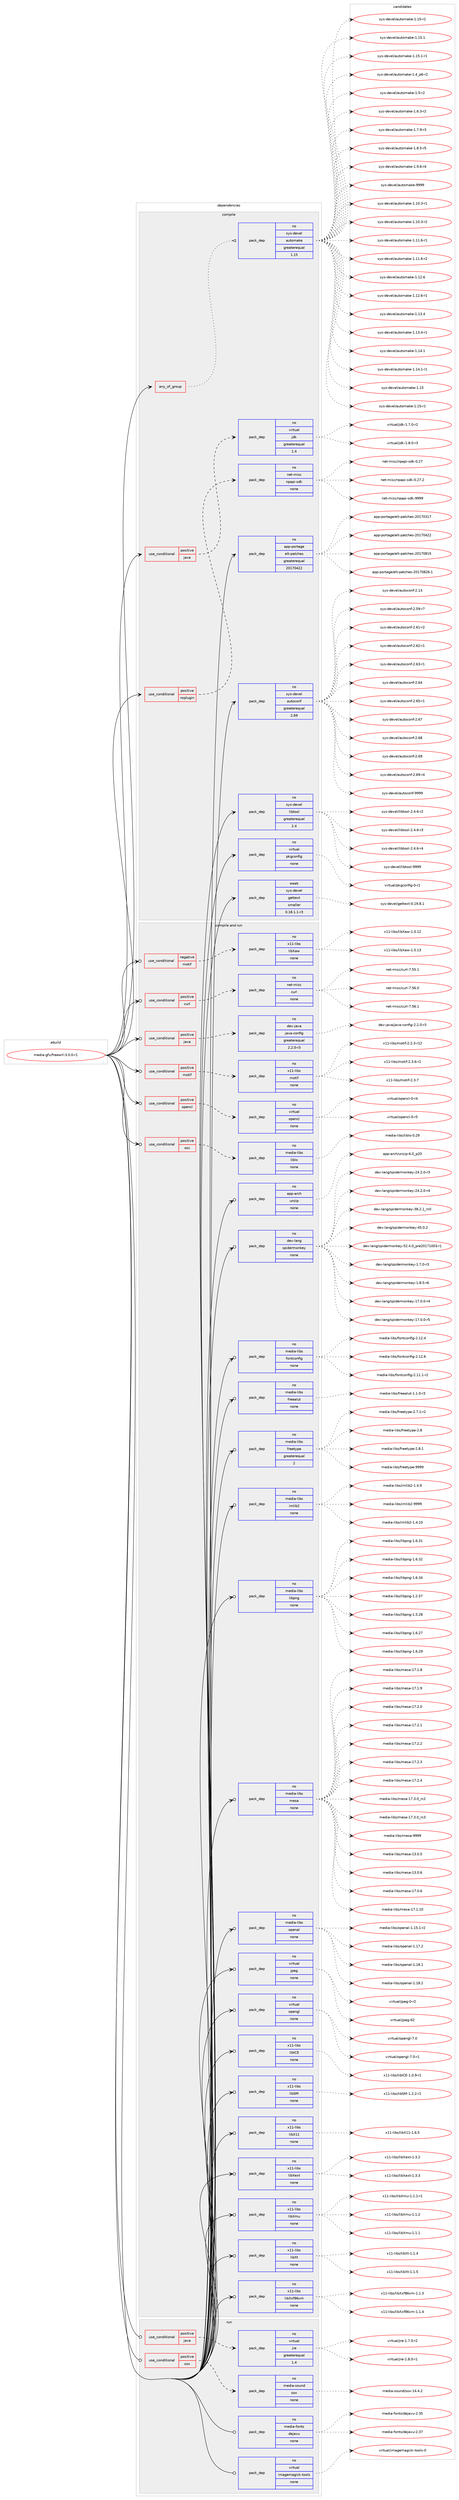 digraph prolog {

# *************
# Graph options
# *************

newrank=true;
concentrate=true;
compound=true;
graph [rankdir=LR,fontname=Helvetica,fontsize=10,ranksep=1.5];#, ranksep=2.5, nodesep=0.2];
edge  [arrowhead=vee];
node  [fontname=Helvetica,fontsize=10];

# **********
# The ebuild
# **********

subgraph cluster_leftcol {
color=gray;
rank=same;
label=<<i>ebuild</i>>;
id [label="media-gfx/freewrl-3.0.0-r1", color=red, width=4, href="../media-gfx/freewrl-3.0.0-r1.svg"];
}

# ****************
# The dependencies
# ****************

subgraph cluster_midcol {
color=gray;
label=<<i>dependencies</i>>;
subgraph cluster_compile {
fillcolor="#eeeeee";
style=filled;
label=<<i>compile</i>>;
subgraph any5254 {
dependency352980 [label=<<TABLE BORDER="0" CELLBORDER="1" CELLSPACING="0" CELLPADDING="4"><TR><TD CELLPADDING="10">any_of_group</TD></TR></TABLE>>, shape=none, color=red];subgraph pack260290 {
dependency352981 [label=<<TABLE BORDER="0" CELLBORDER="1" CELLSPACING="0" CELLPADDING="4" WIDTH="220"><TR><TD ROWSPAN="6" CELLPADDING="30">pack_dep</TD></TR><TR><TD WIDTH="110">no</TD></TR><TR><TD>sys-devel</TD></TR><TR><TD>automake</TD></TR><TR><TD>greaterequal</TD></TR><TR><TD>1.15</TD></TR></TABLE>>, shape=none, color=blue];
}
dependency352980:e -> dependency352981:w [weight=20,style="dotted",arrowhead="oinv"];
}
id:e -> dependency352980:w [weight=20,style="solid",arrowhead="vee"];
subgraph cond87331 {
dependency352982 [label=<<TABLE BORDER="0" CELLBORDER="1" CELLSPACING="0" CELLPADDING="4"><TR><TD ROWSPAN="3" CELLPADDING="10">use_conditional</TD></TR><TR><TD>positive</TD></TR><TR><TD>java</TD></TR></TABLE>>, shape=none, color=red];
subgraph pack260291 {
dependency352983 [label=<<TABLE BORDER="0" CELLBORDER="1" CELLSPACING="0" CELLPADDING="4" WIDTH="220"><TR><TD ROWSPAN="6" CELLPADDING="30">pack_dep</TD></TR><TR><TD WIDTH="110">no</TD></TR><TR><TD>virtual</TD></TR><TR><TD>jdk</TD></TR><TR><TD>greaterequal</TD></TR><TR><TD>1.4</TD></TR></TABLE>>, shape=none, color=blue];
}
dependency352982:e -> dependency352983:w [weight=20,style="dashed",arrowhead="vee"];
}
id:e -> dependency352982:w [weight=20,style="solid",arrowhead="vee"];
subgraph cond87332 {
dependency352984 [label=<<TABLE BORDER="0" CELLBORDER="1" CELLSPACING="0" CELLPADDING="4"><TR><TD ROWSPAN="3" CELLPADDING="10">use_conditional</TD></TR><TR><TD>positive</TD></TR><TR><TD>nsplugin</TD></TR></TABLE>>, shape=none, color=red];
subgraph pack260292 {
dependency352985 [label=<<TABLE BORDER="0" CELLBORDER="1" CELLSPACING="0" CELLPADDING="4" WIDTH="220"><TR><TD ROWSPAN="6" CELLPADDING="30">pack_dep</TD></TR><TR><TD WIDTH="110">no</TD></TR><TR><TD>net-misc</TD></TR><TR><TD>npapi-sdk</TD></TR><TR><TD>none</TD></TR><TR><TD></TD></TR></TABLE>>, shape=none, color=blue];
}
dependency352984:e -> dependency352985:w [weight=20,style="dashed",arrowhead="vee"];
}
id:e -> dependency352984:w [weight=20,style="solid",arrowhead="vee"];
subgraph pack260293 {
dependency352986 [label=<<TABLE BORDER="0" CELLBORDER="1" CELLSPACING="0" CELLPADDING="4" WIDTH="220"><TR><TD ROWSPAN="6" CELLPADDING="30">pack_dep</TD></TR><TR><TD WIDTH="110">no</TD></TR><TR><TD>app-portage</TD></TR><TR><TD>elt-patches</TD></TR><TR><TD>greaterequal</TD></TR><TR><TD>20170422</TD></TR></TABLE>>, shape=none, color=blue];
}
id:e -> dependency352986:w [weight=20,style="solid",arrowhead="vee"];
subgraph pack260294 {
dependency352987 [label=<<TABLE BORDER="0" CELLBORDER="1" CELLSPACING="0" CELLPADDING="4" WIDTH="220"><TR><TD ROWSPAN="6" CELLPADDING="30">pack_dep</TD></TR><TR><TD WIDTH="110">no</TD></TR><TR><TD>sys-devel</TD></TR><TR><TD>autoconf</TD></TR><TR><TD>greaterequal</TD></TR><TR><TD>2.69</TD></TR></TABLE>>, shape=none, color=blue];
}
id:e -> dependency352987:w [weight=20,style="solid",arrowhead="vee"];
subgraph pack260295 {
dependency352988 [label=<<TABLE BORDER="0" CELLBORDER="1" CELLSPACING="0" CELLPADDING="4" WIDTH="220"><TR><TD ROWSPAN="6" CELLPADDING="30">pack_dep</TD></TR><TR><TD WIDTH="110">no</TD></TR><TR><TD>sys-devel</TD></TR><TR><TD>libtool</TD></TR><TR><TD>greaterequal</TD></TR><TR><TD>2.4</TD></TR></TABLE>>, shape=none, color=blue];
}
id:e -> dependency352988:w [weight=20,style="solid",arrowhead="vee"];
subgraph pack260296 {
dependency352989 [label=<<TABLE BORDER="0" CELLBORDER="1" CELLSPACING="0" CELLPADDING="4" WIDTH="220"><TR><TD ROWSPAN="6" CELLPADDING="30">pack_dep</TD></TR><TR><TD WIDTH="110">no</TD></TR><TR><TD>virtual</TD></TR><TR><TD>pkgconfig</TD></TR><TR><TD>none</TD></TR><TR><TD></TD></TR></TABLE>>, shape=none, color=blue];
}
id:e -> dependency352989:w [weight=20,style="solid",arrowhead="vee"];
subgraph pack260297 {
dependency352990 [label=<<TABLE BORDER="0" CELLBORDER="1" CELLSPACING="0" CELLPADDING="4" WIDTH="220"><TR><TD ROWSPAN="6" CELLPADDING="30">pack_dep</TD></TR><TR><TD WIDTH="110">weak</TD></TR><TR><TD>sys-devel</TD></TR><TR><TD>gettext</TD></TR><TR><TD>smaller</TD></TR><TR><TD>0.18.1.1-r3</TD></TR></TABLE>>, shape=none, color=blue];
}
id:e -> dependency352990:w [weight=20,style="solid",arrowhead="vee"];
}
subgraph cluster_compileandrun {
fillcolor="#eeeeee";
style=filled;
label=<<i>compile and run</i>>;
subgraph cond87333 {
dependency352991 [label=<<TABLE BORDER="0" CELLBORDER="1" CELLSPACING="0" CELLPADDING="4"><TR><TD ROWSPAN="3" CELLPADDING="10">use_conditional</TD></TR><TR><TD>negative</TD></TR><TR><TD>motif</TD></TR></TABLE>>, shape=none, color=red];
subgraph pack260298 {
dependency352992 [label=<<TABLE BORDER="0" CELLBORDER="1" CELLSPACING="0" CELLPADDING="4" WIDTH="220"><TR><TD ROWSPAN="6" CELLPADDING="30">pack_dep</TD></TR><TR><TD WIDTH="110">no</TD></TR><TR><TD>x11-libs</TD></TR><TR><TD>libXaw</TD></TR><TR><TD>none</TD></TR><TR><TD></TD></TR></TABLE>>, shape=none, color=blue];
}
dependency352991:e -> dependency352992:w [weight=20,style="dashed",arrowhead="vee"];
}
id:e -> dependency352991:w [weight=20,style="solid",arrowhead="odotvee"];
subgraph cond87334 {
dependency352993 [label=<<TABLE BORDER="0" CELLBORDER="1" CELLSPACING="0" CELLPADDING="4"><TR><TD ROWSPAN="3" CELLPADDING="10">use_conditional</TD></TR><TR><TD>positive</TD></TR><TR><TD>curl</TD></TR></TABLE>>, shape=none, color=red];
subgraph pack260299 {
dependency352994 [label=<<TABLE BORDER="0" CELLBORDER="1" CELLSPACING="0" CELLPADDING="4" WIDTH="220"><TR><TD ROWSPAN="6" CELLPADDING="30">pack_dep</TD></TR><TR><TD WIDTH="110">no</TD></TR><TR><TD>net-misc</TD></TR><TR><TD>curl</TD></TR><TR><TD>none</TD></TR><TR><TD></TD></TR></TABLE>>, shape=none, color=blue];
}
dependency352993:e -> dependency352994:w [weight=20,style="dashed",arrowhead="vee"];
}
id:e -> dependency352993:w [weight=20,style="solid",arrowhead="odotvee"];
subgraph cond87335 {
dependency352995 [label=<<TABLE BORDER="0" CELLBORDER="1" CELLSPACING="0" CELLPADDING="4"><TR><TD ROWSPAN="3" CELLPADDING="10">use_conditional</TD></TR><TR><TD>positive</TD></TR><TR><TD>java</TD></TR></TABLE>>, shape=none, color=red];
subgraph pack260300 {
dependency352996 [label=<<TABLE BORDER="0" CELLBORDER="1" CELLSPACING="0" CELLPADDING="4" WIDTH="220"><TR><TD ROWSPAN="6" CELLPADDING="30">pack_dep</TD></TR><TR><TD WIDTH="110">no</TD></TR><TR><TD>dev-java</TD></TR><TR><TD>java-config</TD></TR><TR><TD>greaterequal</TD></TR><TR><TD>2.2.0-r3</TD></TR></TABLE>>, shape=none, color=blue];
}
dependency352995:e -> dependency352996:w [weight=20,style="dashed",arrowhead="vee"];
}
id:e -> dependency352995:w [weight=20,style="solid",arrowhead="odotvee"];
subgraph cond87336 {
dependency352997 [label=<<TABLE BORDER="0" CELLBORDER="1" CELLSPACING="0" CELLPADDING="4"><TR><TD ROWSPAN="3" CELLPADDING="10">use_conditional</TD></TR><TR><TD>positive</TD></TR><TR><TD>motif</TD></TR></TABLE>>, shape=none, color=red];
subgraph pack260301 {
dependency352998 [label=<<TABLE BORDER="0" CELLBORDER="1" CELLSPACING="0" CELLPADDING="4" WIDTH="220"><TR><TD ROWSPAN="6" CELLPADDING="30">pack_dep</TD></TR><TR><TD WIDTH="110">no</TD></TR><TR><TD>x11-libs</TD></TR><TR><TD>motif</TD></TR><TR><TD>none</TD></TR><TR><TD></TD></TR></TABLE>>, shape=none, color=blue];
}
dependency352997:e -> dependency352998:w [weight=20,style="dashed",arrowhead="vee"];
}
id:e -> dependency352997:w [weight=20,style="solid",arrowhead="odotvee"];
subgraph cond87337 {
dependency352999 [label=<<TABLE BORDER="0" CELLBORDER="1" CELLSPACING="0" CELLPADDING="4"><TR><TD ROWSPAN="3" CELLPADDING="10">use_conditional</TD></TR><TR><TD>positive</TD></TR><TR><TD>opencl</TD></TR></TABLE>>, shape=none, color=red];
subgraph pack260302 {
dependency353000 [label=<<TABLE BORDER="0" CELLBORDER="1" CELLSPACING="0" CELLPADDING="4" WIDTH="220"><TR><TD ROWSPAN="6" CELLPADDING="30">pack_dep</TD></TR><TR><TD WIDTH="110">no</TD></TR><TR><TD>virtual</TD></TR><TR><TD>opencl</TD></TR><TR><TD>none</TD></TR><TR><TD></TD></TR></TABLE>>, shape=none, color=blue];
}
dependency352999:e -> dependency353000:w [weight=20,style="dashed",arrowhead="vee"];
}
id:e -> dependency352999:w [weight=20,style="solid",arrowhead="odotvee"];
subgraph cond87338 {
dependency353001 [label=<<TABLE BORDER="0" CELLBORDER="1" CELLSPACING="0" CELLPADDING="4"><TR><TD ROWSPAN="3" CELLPADDING="10">use_conditional</TD></TR><TR><TD>positive</TD></TR><TR><TD>osc</TD></TR></TABLE>>, shape=none, color=red];
subgraph pack260303 {
dependency353002 [label=<<TABLE BORDER="0" CELLBORDER="1" CELLSPACING="0" CELLPADDING="4" WIDTH="220"><TR><TD ROWSPAN="6" CELLPADDING="30">pack_dep</TD></TR><TR><TD WIDTH="110">no</TD></TR><TR><TD>media-libs</TD></TR><TR><TD>liblo</TD></TR><TR><TD>none</TD></TR><TR><TD></TD></TR></TABLE>>, shape=none, color=blue];
}
dependency353001:e -> dependency353002:w [weight=20,style="dashed",arrowhead="vee"];
}
id:e -> dependency353001:w [weight=20,style="solid",arrowhead="odotvee"];
subgraph pack260304 {
dependency353003 [label=<<TABLE BORDER="0" CELLBORDER="1" CELLSPACING="0" CELLPADDING="4" WIDTH="220"><TR><TD ROWSPAN="6" CELLPADDING="30">pack_dep</TD></TR><TR><TD WIDTH="110">no</TD></TR><TR><TD>app-arch</TD></TR><TR><TD>unzip</TD></TR><TR><TD>none</TD></TR><TR><TD></TD></TR></TABLE>>, shape=none, color=blue];
}
id:e -> dependency353003:w [weight=20,style="solid",arrowhead="odotvee"];
subgraph pack260305 {
dependency353004 [label=<<TABLE BORDER="0" CELLBORDER="1" CELLSPACING="0" CELLPADDING="4" WIDTH="220"><TR><TD ROWSPAN="6" CELLPADDING="30">pack_dep</TD></TR><TR><TD WIDTH="110">no</TD></TR><TR><TD>dev-lang</TD></TR><TR><TD>spidermonkey</TD></TR><TR><TD>none</TD></TR><TR><TD></TD></TR></TABLE>>, shape=none, color=blue];
}
id:e -> dependency353004:w [weight=20,style="solid",arrowhead="odotvee"];
subgraph pack260306 {
dependency353005 [label=<<TABLE BORDER="0" CELLBORDER="1" CELLSPACING="0" CELLPADDING="4" WIDTH="220"><TR><TD ROWSPAN="6" CELLPADDING="30">pack_dep</TD></TR><TR><TD WIDTH="110">no</TD></TR><TR><TD>media-libs</TD></TR><TR><TD>fontconfig</TD></TR><TR><TD>none</TD></TR><TR><TD></TD></TR></TABLE>>, shape=none, color=blue];
}
id:e -> dependency353005:w [weight=20,style="solid",arrowhead="odotvee"];
subgraph pack260307 {
dependency353006 [label=<<TABLE BORDER="0" CELLBORDER="1" CELLSPACING="0" CELLPADDING="4" WIDTH="220"><TR><TD ROWSPAN="6" CELLPADDING="30">pack_dep</TD></TR><TR><TD WIDTH="110">no</TD></TR><TR><TD>media-libs</TD></TR><TR><TD>freealut</TD></TR><TR><TD>none</TD></TR><TR><TD></TD></TR></TABLE>>, shape=none, color=blue];
}
id:e -> dependency353006:w [weight=20,style="solid",arrowhead="odotvee"];
subgraph pack260308 {
dependency353007 [label=<<TABLE BORDER="0" CELLBORDER="1" CELLSPACING="0" CELLPADDING="4" WIDTH="220"><TR><TD ROWSPAN="6" CELLPADDING="30">pack_dep</TD></TR><TR><TD WIDTH="110">no</TD></TR><TR><TD>media-libs</TD></TR><TR><TD>freetype</TD></TR><TR><TD>greaterequal</TD></TR><TR><TD>2</TD></TR></TABLE>>, shape=none, color=blue];
}
id:e -> dependency353007:w [weight=20,style="solid",arrowhead="odotvee"];
subgraph pack260309 {
dependency353008 [label=<<TABLE BORDER="0" CELLBORDER="1" CELLSPACING="0" CELLPADDING="4" WIDTH="220"><TR><TD ROWSPAN="6" CELLPADDING="30">pack_dep</TD></TR><TR><TD WIDTH="110">no</TD></TR><TR><TD>media-libs</TD></TR><TR><TD>imlib2</TD></TR><TR><TD>none</TD></TR><TR><TD></TD></TR></TABLE>>, shape=none, color=blue];
}
id:e -> dependency353008:w [weight=20,style="solid",arrowhead="odotvee"];
subgraph pack260310 {
dependency353009 [label=<<TABLE BORDER="0" CELLBORDER="1" CELLSPACING="0" CELLPADDING="4" WIDTH="220"><TR><TD ROWSPAN="6" CELLPADDING="30">pack_dep</TD></TR><TR><TD WIDTH="110">no</TD></TR><TR><TD>media-libs</TD></TR><TR><TD>libpng</TD></TR><TR><TD>none</TD></TR><TR><TD></TD></TR></TABLE>>, shape=none, color=blue];
}
id:e -> dependency353009:w [weight=20,style="solid",arrowhead="odotvee"];
subgraph pack260311 {
dependency353010 [label=<<TABLE BORDER="0" CELLBORDER="1" CELLSPACING="0" CELLPADDING="4" WIDTH="220"><TR><TD ROWSPAN="6" CELLPADDING="30">pack_dep</TD></TR><TR><TD WIDTH="110">no</TD></TR><TR><TD>media-libs</TD></TR><TR><TD>mesa</TD></TR><TR><TD>none</TD></TR><TR><TD></TD></TR></TABLE>>, shape=none, color=blue];
}
id:e -> dependency353010:w [weight=20,style="solid",arrowhead="odotvee"];
subgraph pack260312 {
dependency353011 [label=<<TABLE BORDER="0" CELLBORDER="1" CELLSPACING="0" CELLPADDING="4" WIDTH="220"><TR><TD ROWSPAN="6" CELLPADDING="30">pack_dep</TD></TR><TR><TD WIDTH="110">no</TD></TR><TR><TD>media-libs</TD></TR><TR><TD>openal</TD></TR><TR><TD>none</TD></TR><TR><TD></TD></TR></TABLE>>, shape=none, color=blue];
}
id:e -> dependency353011:w [weight=20,style="solid",arrowhead="odotvee"];
subgraph pack260313 {
dependency353012 [label=<<TABLE BORDER="0" CELLBORDER="1" CELLSPACING="0" CELLPADDING="4" WIDTH="220"><TR><TD ROWSPAN="6" CELLPADDING="30">pack_dep</TD></TR><TR><TD WIDTH="110">no</TD></TR><TR><TD>virtual</TD></TR><TR><TD>jpeg</TD></TR><TR><TD>none</TD></TR><TR><TD></TD></TR></TABLE>>, shape=none, color=blue];
}
id:e -> dependency353012:w [weight=20,style="solid",arrowhead="odotvee"];
subgraph pack260314 {
dependency353013 [label=<<TABLE BORDER="0" CELLBORDER="1" CELLSPACING="0" CELLPADDING="4" WIDTH="220"><TR><TD ROWSPAN="6" CELLPADDING="30">pack_dep</TD></TR><TR><TD WIDTH="110">no</TD></TR><TR><TD>virtual</TD></TR><TR><TD>opengl</TD></TR><TR><TD>none</TD></TR><TR><TD></TD></TR></TABLE>>, shape=none, color=blue];
}
id:e -> dependency353013:w [weight=20,style="solid",arrowhead="odotvee"];
subgraph pack260315 {
dependency353014 [label=<<TABLE BORDER="0" CELLBORDER="1" CELLSPACING="0" CELLPADDING="4" WIDTH="220"><TR><TD ROWSPAN="6" CELLPADDING="30">pack_dep</TD></TR><TR><TD WIDTH="110">no</TD></TR><TR><TD>x11-libs</TD></TR><TR><TD>libICE</TD></TR><TR><TD>none</TD></TR><TR><TD></TD></TR></TABLE>>, shape=none, color=blue];
}
id:e -> dependency353014:w [weight=20,style="solid",arrowhead="odotvee"];
subgraph pack260316 {
dependency353015 [label=<<TABLE BORDER="0" CELLBORDER="1" CELLSPACING="0" CELLPADDING="4" WIDTH="220"><TR><TD ROWSPAN="6" CELLPADDING="30">pack_dep</TD></TR><TR><TD WIDTH="110">no</TD></TR><TR><TD>x11-libs</TD></TR><TR><TD>libSM</TD></TR><TR><TD>none</TD></TR><TR><TD></TD></TR></TABLE>>, shape=none, color=blue];
}
id:e -> dependency353015:w [weight=20,style="solid",arrowhead="odotvee"];
subgraph pack260317 {
dependency353016 [label=<<TABLE BORDER="0" CELLBORDER="1" CELLSPACING="0" CELLPADDING="4" WIDTH="220"><TR><TD ROWSPAN="6" CELLPADDING="30">pack_dep</TD></TR><TR><TD WIDTH="110">no</TD></TR><TR><TD>x11-libs</TD></TR><TR><TD>libX11</TD></TR><TR><TD>none</TD></TR><TR><TD></TD></TR></TABLE>>, shape=none, color=blue];
}
id:e -> dependency353016:w [weight=20,style="solid",arrowhead="odotvee"];
subgraph pack260318 {
dependency353017 [label=<<TABLE BORDER="0" CELLBORDER="1" CELLSPACING="0" CELLPADDING="4" WIDTH="220"><TR><TD ROWSPAN="6" CELLPADDING="30">pack_dep</TD></TR><TR><TD WIDTH="110">no</TD></TR><TR><TD>x11-libs</TD></TR><TR><TD>libXext</TD></TR><TR><TD>none</TD></TR><TR><TD></TD></TR></TABLE>>, shape=none, color=blue];
}
id:e -> dependency353017:w [weight=20,style="solid",arrowhead="odotvee"];
subgraph pack260319 {
dependency353018 [label=<<TABLE BORDER="0" CELLBORDER="1" CELLSPACING="0" CELLPADDING="4" WIDTH="220"><TR><TD ROWSPAN="6" CELLPADDING="30">pack_dep</TD></TR><TR><TD WIDTH="110">no</TD></TR><TR><TD>x11-libs</TD></TR><TR><TD>libXmu</TD></TR><TR><TD>none</TD></TR><TR><TD></TD></TR></TABLE>>, shape=none, color=blue];
}
id:e -> dependency353018:w [weight=20,style="solid",arrowhead="odotvee"];
subgraph pack260320 {
dependency353019 [label=<<TABLE BORDER="0" CELLBORDER="1" CELLSPACING="0" CELLPADDING="4" WIDTH="220"><TR><TD ROWSPAN="6" CELLPADDING="30">pack_dep</TD></TR><TR><TD WIDTH="110">no</TD></TR><TR><TD>x11-libs</TD></TR><TR><TD>libXt</TD></TR><TR><TD>none</TD></TR><TR><TD></TD></TR></TABLE>>, shape=none, color=blue];
}
id:e -> dependency353019:w [weight=20,style="solid",arrowhead="odotvee"];
subgraph pack260321 {
dependency353020 [label=<<TABLE BORDER="0" CELLBORDER="1" CELLSPACING="0" CELLPADDING="4" WIDTH="220"><TR><TD ROWSPAN="6" CELLPADDING="30">pack_dep</TD></TR><TR><TD WIDTH="110">no</TD></TR><TR><TD>x11-libs</TD></TR><TR><TD>libXxf86vm</TD></TR><TR><TD>none</TD></TR><TR><TD></TD></TR></TABLE>>, shape=none, color=blue];
}
id:e -> dependency353020:w [weight=20,style="solid",arrowhead="odotvee"];
}
subgraph cluster_run {
fillcolor="#eeeeee";
style=filled;
label=<<i>run</i>>;
subgraph cond87339 {
dependency353021 [label=<<TABLE BORDER="0" CELLBORDER="1" CELLSPACING="0" CELLPADDING="4"><TR><TD ROWSPAN="3" CELLPADDING="10">use_conditional</TD></TR><TR><TD>positive</TD></TR><TR><TD>java</TD></TR></TABLE>>, shape=none, color=red];
subgraph pack260322 {
dependency353022 [label=<<TABLE BORDER="0" CELLBORDER="1" CELLSPACING="0" CELLPADDING="4" WIDTH="220"><TR><TD ROWSPAN="6" CELLPADDING="30">pack_dep</TD></TR><TR><TD WIDTH="110">no</TD></TR><TR><TD>virtual</TD></TR><TR><TD>jre</TD></TR><TR><TD>greaterequal</TD></TR><TR><TD>1.4</TD></TR></TABLE>>, shape=none, color=blue];
}
dependency353021:e -> dependency353022:w [weight=20,style="dashed",arrowhead="vee"];
}
id:e -> dependency353021:w [weight=20,style="solid",arrowhead="odot"];
subgraph cond87340 {
dependency353023 [label=<<TABLE BORDER="0" CELLBORDER="1" CELLSPACING="0" CELLPADDING="4"><TR><TD ROWSPAN="3" CELLPADDING="10">use_conditional</TD></TR><TR><TD>positive</TD></TR><TR><TD>sox</TD></TR></TABLE>>, shape=none, color=red];
subgraph pack260323 {
dependency353024 [label=<<TABLE BORDER="0" CELLBORDER="1" CELLSPACING="0" CELLPADDING="4" WIDTH="220"><TR><TD ROWSPAN="6" CELLPADDING="30">pack_dep</TD></TR><TR><TD WIDTH="110">no</TD></TR><TR><TD>media-sound</TD></TR><TR><TD>sox</TD></TR><TR><TD>none</TD></TR><TR><TD></TD></TR></TABLE>>, shape=none, color=blue];
}
dependency353023:e -> dependency353024:w [weight=20,style="dashed",arrowhead="vee"];
}
id:e -> dependency353023:w [weight=20,style="solid",arrowhead="odot"];
subgraph pack260324 {
dependency353025 [label=<<TABLE BORDER="0" CELLBORDER="1" CELLSPACING="0" CELLPADDING="4" WIDTH="220"><TR><TD ROWSPAN="6" CELLPADDING="30">pack_dep</TD></TR><TR><TD WIDTH="110">no</TD></TR><TR><TD>media-fonts</TD></TR><TR><TD>dejavu</TD></TR><TR><TD>none</TD></TR><TR><TD></TD></TR></TABLE>>, shape=none, color=blue];
}
id:e -> dependency353025:w [weight=20,style="solid",arrowhead="odot"];
subgraph pack260325 {
dependency353026 [label=<<TABLE BORDER="0" CELLBORDER="1" CELLSPACING="0" CELLPADDING="4" WIDTH="220"><TR><TD ROWSPAN="6" CELLPADDING="30">pack_dep</TD></TR><TR><TD WIDTH="110">no</TD></TR><TR><TD>virtual</TD></TR><TR><TD>imagemagick-tools</TD></TR><TR><TD>none</TD></TR><TR><TD></TD></TR></TABLE>>, shape=none, color=blue];
}
id:e -> dependency353026:w [weight=20,style="solid",arrowhead="odot"];
}
}

# **************
# The candidates
# **************

subgraph cluster_choices {
rank=same;
color=gray;
label=<<i>candidates</i>>;

subgraph choice260290 {
color=black;
nodesep=1;
choice11512111545100101118101108479711711611110997107101454946494846514511449 [label="sys-devel/automake-1.10.3-r1", color=red, width=4,href="../sys-devel/automake-1.10.3-r1.svg"];
choice11512111545100101118101108479711711611110997107101454946494846514511450 [label="sys-devel/automake-1.10.3-r2", color=red, width=4,href="../sys-devel/automake-1.10.3-r2.svg"];
choice11512111545100101118101108479711711611110997107101454946494946544511449 [label="sys-devel/automake-1.11.6-r1", color=red, width=4,href="../sys-devel/automake-1.11.6-r1.svg"];
choice11512111545100101118101108479711711611110997107101454946494946544511450 [label="sys-devel/automake-1.11.6-r2", color=red, width=4,href="../sys-devel/automake-1.11.6-r2.svg"];
choice1151211154510010111810110847971171161111099710710145494649504654 [label="sys-devel/automake-1.12.6", color=red, width=4,href="../sys-devel/automake-1.12.6.svg"];
choice11512111545100101118101108479711711611110997107101454946495046544511449 [label="sys-devel/automake-1.12.6-r1", color=red, width=4,href="../sys-devel/automake-1.12.6-r1.svg"];
choice1151211154510010111810110847971171161111099710710145494649514652 [label="sys-devel/automake-1.13.4", color=red, width=4,href="../sys-devel/automake-1.13.4.svg"];
choice11512111545100101118101108479711711611110997107101454946495146524511449 [label="sys-devel/automake-1.13.4-r1", color=red, width=4,href="../sys-devel/automake-1.13.4-r1.svg"];
choice1151211154510010111810110847971171161111099710710145494649524649 [label="sys-devel/automake-1.14.1", color=red, width=4,href="../sys-devel/automake-1.14.1.svg"];
choice11512111545100101118101108479711711611110997107101454946495246494511449 [label="sys-devel/automake-1.14.1-r1", color=red, width=4,href="../sys-devel/automake-1.14.1-r1.svg"];
choice115121115451001011181011084797117116111109971071014549464953 [label="sys-devel/automake-1.15", color=red, width=4,href="../sys-devel/automake-1.15.svg"];
choice1151211154510010111810110847971171161111099710710145494649534511449 [label="sys-devel/automake-1.15-r1", color=red, width=4,href="../sys-devel/automake-1.15-r1.svg"];
choice1151211154510010111810110847971171161111099710710145494649534511450 [label="sys-devel/automake-1.15-r2", color=red, width=4,href="../sys-devel/automake-1.15-r2.svg"];
choice1151211154510010111810110847971171161111099710710145494649534649 [label="sys-devel/automake-1.15.1", color=red, width=4,href="../sys-devel/automake-1.15.1.svg"];
choice11512111545100101118101108479711711611110997107101454946495346494511449 [label="sys-devel/automake-1.15.1-r1", color=red, width=4,href="../sys-devel/automake-1.15.1-r1.svg"];
choice115121115451001011181011084797117116111109971071014549465295112544511450 [label="sys-devel/automake-1.4_p6-r2", color=red, width=4,href="../sys-devel/automake-1.4_p6-r2.svg"];
choice11512111545100101118101108479711711611110997107101454946534511450 [label="sys-devel/automake-1.5-r2", color=red, width=4,href="../sys-devel/automake-1.5-r2.svg"];
choice115121115451001011181011084797117116111109971071014549465446514511450 [label="sys-devel/automake-1.6.3-r2", color=red, width=4,href="../sys-devel/automake-1.6.3-r2.svg"];
choice115121115451001011181011084797117116111109971071014549465546574511451 [label="sys-devel/automake-1.7.9-r3", color=red, width=4,href="../sys-devel/automake-1.7.9-r3.svg"];
choice115121115451001011181011084797117116111109971071014549465646534511453 [label="sys-devel/automake-1.8.5-r5", color=red, width=4,href="../sys-devel/automake-1.8.5-r5.svg"];
choice115121115451001011181011084797117116111109971071014549465746544511452 [label="sys-devel/automake-1.9.6-r4", color=red, width=4,href="../sys-devel/automake-1.9.6-r4.svg"];
choice115121115451001011181011084797117116111109971071014557575757 [label="sys-devel/automake-9999", color=red, width=4,href="../sys-devel/automake-9999.svg"];
dependency352981:e -> choice11512111545100101118101108479711711611110997107101454946494846514511449:w [style=dotted,weight="100"];
dependency352981:e -> choice11512111545100101118101108479711711611110997107101454946494846514511450:w [style=dotted,weight="100"];
dependency352981:e -> choice11512111545100101118101108479711711611110997107101454946494946544511449:w [style=dotted,weight="100"];
dependency352981:e -> choice11512111545100101118101108479711711611110997107101454946494946544511450:w [style=dotted,weight="100"];
dependency352981:e -> choice1151211154510010111810110847971171161111099710710145494649504654:w [style=dotted,weight="100"];
dependency352981:e -> choice11512111545100101118101108479711711611110997107101454946495046544511449:w [style=dotted,weight="100"];
dependency352981:e -> choice1151211154510010111810110847971171161111099710710145494649514652:w [style=dotted,weight="100"];
dependency352981:e -> choice11512111545100101118101108479711711611110997107101454946495146524511449:w [style=dotted,weight="100"];
dependency352981:e -> choice1151211154510010111810110847971171161111099710710145494649524649:w [style=dotted,weight="100"];
dependency352981:e -> choice11512111545100101118101108479711711611110997107101454946495246494511449:w [style=dotted,weight="100"];
dependency352981:e -> choice115121115451001011181011084797117116111109971071014549464953:w [style=dotted,weight="100"];
dependency352981:e -> choice1151211154510010111810110847971171161111099710710145494649534511449:w [style=dotted,weight="100"];
dependency352981:e -> choice1151211154510010111810110847971171161111099710710145494649534511450:w [style=dotted,weight="100"];
dependency352981:e -> choice1151211154510010111810110847971171161111099710710145494649534649:w [style=dotted,weight="100"];
dependency352981:e -> choice11512111545100101118101108479711711611110997107101454946495346494511449:w [style=dotted,weight="100"];
dependency352981:e -> choice115121115451001011181011084797117116111109971071014549465295112544511450:w [style=dotted,weight="100"];
dependency352981:e -> choice11512111545100101118101108479711711611110997107101454946534511450:w [style=dotted,weight="100"];
dependency352981:e -> choice115121115451001011181011084797117116111109971071014549465446514511450:w [style=dotted,weight="100"];
dependency352981:e -> choice115121115451001011181011084797117116111109971071014549465546574511451:w [style=dotted,weight="100"];
dependency352981:e -> choice115121115451001011181011084797117116111109971071014549465646534511453:w [style=dotted,weight="100"];
dependency352981:e -> choice115121115451001011181011084797117116111109971071014549465746544511452:w [style=dotted,weight="100"];
dependency352981:e -> choice115121115451001011181011084797117116111109971071014557575757:w [style=dotted,weight="100"];
}
subgraph choice260291 {
color=black;
nodesep=1;
choice11810511411611797108471061001074549465546484511450 [label="virtual/jdk-1.7.0-r2", color=red, width=4,href="../virtual/jdk-1.7.0-r2.svg"];
choice11810511411611797108471061001074549465646484511451 [label="virtual/jdk-1.8.0-r3", color=red, width=4,href="../virtual/jdk-1.8.0-r3.svg"];
dependency352983:e -> choice11810511411611797108471061001074549465546484511450:w [style=dotted,weight="100"];
dependency352983:e -> choice11810511411611797108471061001074549465646484511451:w [style=dotted,weight="100"];
}
subgraph choice260292 {
color=black;
nodesep=1;
choice11010111645109105115994711011297112105451151001074548465055 [label="net-misc/npapi-sdk-0.27", color=red, width=4,href="../net-misc/npapi-sdk-0.27.svg"];
choice110101116451091051159947110112971121054511510010745484650554650 [label="net-misc/npapi-sdk-0.27.2", color=red, width=4,href="../net-misc/npapi-sdk-0.27.2.svg"];
choice11010111645109105115994711011297112105451151001074557575757 [label="net-misc/npapi-sdk-9999", color=red, width=4,href="../net-misc/npapi-sdk-9999.svg"];
dependency352985:e -> choice11010111645109105115994711011297112105451151001074548465055:w [style=dotted,weight="100"];
dependency352985:e -> choice110101116451091051159947110112971121054511510010745484650554650:w [style=dotted,weight="100"];
dependency352985:e -> choice11010111645109105115994711011297112105451151001074557575757:w [style=dotted,weight="100"];
}
subgraph choice260293 {
color=black;
nodesep=1;
choice97112112451121111141169710310147101108116451129711699104101115455048495548514955 [label="app-portage/elt-patches-20170317", color=red, width=4,href="../app-portage/elt-patches-20170317.svg"];
choice97112112451121111141169710310147101108116451129711699104101115455048495548525050 [label="app-portage/elt-patches-20170422", color=red, width=4,href="../app-portage/elt-patches-20170422.svg"];
choice97112112451121111141169710310147101108116451129711699104101115455048495548564953 [label="app-portage/elt-patches-20170815", color=red, width=4,href="../app-portage/elt-patches-20170815.svg"];
choice971121124511211111411697103101471011081164511297116991041011154550484955485650544649 [label="app-portage/elt-patches-20170826.1", color=red, width=4,href="../app-portage/elt-patches-20170826.1.svg"];
dependency352986:e -> choice97112112451121111141169710310147101108116451129711699104101115455048495548514955:w [style=dotted,weight="100"];
dependency352986:e -> choice97112112451121111141169710310147101108116451129711699104101115455048495548525050:w [style=dotted,weight="100"];
dependency352986:e -> choice97112112451121111141169710310147101108116451129711699104101115455048495548564953:w [style=dotted,weight="100"];
dependency352986:e -> choice971121124511211111411697103101471011081164511297116991041011154550484955485650544649:w [style=dotted,weight="100"];
}
subgraph choice260294 {
color=black;
nodesep=1;
choice115121115451001011181011084797117116111991111101024550464951 [label="sys-devel/autoconf-2.13", color=red, width=4,href="../sys-devel/autoconf-2.13.svg"];
choice1151211154510010111810110847971171161119911111010245504653574511455 [label="sys-devel/autoconf-2.59-r7", color=red, width=4,href="../sys-devel/autoconf-2.59-r7.svg"];
choice1151211154510010111810110847971171161119911111010245504654494511450 [label="sys-devel/autoconf-2.61-r2", color=red, width=4,href="../sys-devel/autoconf-2.61-r2.svg"];
choice1151211154510010111810110847971171161119911111010245504654504511449 [label="sys-devel/autoconf-2.62-r1", color=red, width=4,href="../sys-devel/autoconf-2.62-r1.svg"];
choice1151211154510010111810110847971171161119911111010245504654514511449 [label="sys-devel/autoconf-2.63-r1", color=red, width=4,href="../sys-devel/autoconf-2.63-r1.svg"];
choice115121115451001011181011084797117116111991111101024550465452 [label="sys-devel/autoconf-2.64", color=red, width=4,href="../sys-devel/autoconf-2.64.svg"];
choice1151211154510010111810110847971171161119911111010245504654534511449 [label="sys-devel/autoconf-2.65-r1", color=red, width=4,href="../sys-devel/autoconf-2.65-r1.svg"];
choice115121115451001011181011084797117116111991111101024550465455 [label="sys-devel/autoconf-2.67", color=red, width=4,href="../sys-devel/autoconf-2.67.svg"];
choice115121115451001011181011084797117116111991111101024550465456 [label="sys-devel/autoconf-2.68", color=red, width=4,href="../sys-devel/autoconf-2.68.svg"];
choice115121115451001011181011084797117116111991111101024550465457 [label="sys-devel/autoconf-2.69", color=red, width=4,href="../sys-devel/autoconf-2.69.svg"];
choice1151211154510010111810110847971171161119911111010245504654574511452 [label="sys-devel/autoconf-2.69-r4", color=red, width=4,href="../sys-devel/autoconf-2.69-r4.svg"];
choice115121115451001011181011084797117116111991111101024557575757 [label="sys-devel/autoconf-9999", color=red, width=4,href="../sys-devel/autoconf-9999.svg"];
dependency352987:e -> choice115121115451001011181011084797117116111991111101024550464951:w [style=dotted,weight="100"];
dependency352987:e -> choice1151211154510010111810110847971171161119911111010245504653574511455:w [style=dotted,weight="100"];
dependency352987:e -> choice1151211154510010111810110847971171161119911111010245504654494511450:w [style=dotted,weight="100"];
dependency352987:e -> choice1151211154510010111810110847971171161119911111010245504654504511449:w [style=dotted,weight="100"];
dependency352987:e -> choice1151211154510010111810110847971171161119911111010245504654514511449:w [style=dotted,weight="100"];
dependency352987:e -> choice115121115451001011181011084797117116111991111101024550465452:w [style=dotted,weight="100"];
dependency352987:e -> choice1151211154510010111810110847971171161119911111010245504654534511449:w [style=dotted,weight="100"];
dependency352987:e -> choice115121115451001011181011084797117116111991111101024550465455:w [style=dotted,weight="100"];
dependency352987:e -> choice115121115451001011181011084797117116111991111101024550465456:w [style=dotted,weight="100"];
dependency352987:e -> choice115121115451001011181011084797117116111991111101024550465457:w [style=dotted,weight="100"];
dependency352987:e -> choice1151211154510010111810110847971171161119911111010245504654574511452:w [style=dotted,weight="100"];
dependency352987:e -> choice115121115451001011181011084797117116111991111101024557575757:w [style=dotted,weight="100"];
}
subgraph choice260295 {
color=black;
nodesep=1;
choice1151211154510010111810110847108105981161111111084550465246544511450 [label="sys-devel/libtool-2.4.6-r2", color=red, width=4,href="../sys-devel/libtool-2.4.6-r2.svg"];
choice1151211154510010111810110847108105981161111111084550465246544511451 [label="sys-devel/libtool-2.4.6-r3", color=red, width=4,href="../sys-devel/libtool-2.4.6-r3.svg"];
choice1151211154510010111810110847108105981161111111084550465246544511452 [label="sys-devel/libtool-2.4.6-r4", color=red, width=4,href="../sys-devel/libtool-2.4.6-r4.svg"];
choice1151211154510010111810110847108105981161111111084557575757 [label="sys-devel/libtool-9999", color=red, width=4,href="../sys-devel/libtool-9999.svg"];
dependency352988:e -> choice1151211154510010111810110847108105981161111111084550465246544511450:w [style=dotted,weight="100"];
dependency352988:e -> choice1151211154510010111810110847108105981161111111084550465246544511451:w [style=dotted,weight="100"];
dependency352988:e -> choice1151211154510010111810110847108105981161111111084550465246544511452:w [style=dotted,weight="100"];
dependency352988:e -> choice1151211154510010111810110847108105981161111111084557575757:w [style=dotted,weight="100"];
}
subgraph choice260296 {
color=black;
nodesep=1;
choice11810511411611797108471121071039911111010210510345484511449 [label="virtual/pkgconfig-0-r1", color=red, width=4,href="../virtual/pkgconfig-0-r1.svg"];
dependency352989:e -> choice11810511411611797108471121071039911111010210510345484511449:w [style=dotted,weight="100"];
}
subgraph choice260297 {
color=black;
nodesep=1;
choice1151211154510010111810110847103101116116101120116454846495746564649 [label="sys-devel/gettext-0.19.8.1", color=red, width=4,href="../sys-devel/gettext-0.19.8.1.svg"];
dependency352990:e -> choice1151211154510010111810110847103101116116101120116454846495746564649:w [style=dotted,weight="100"];
}
subgraph choice260298 {
color=black;
nodesep=1;
choice120494945108105981154710810598889711945494648464950 [label="x11-libs/libXaw-1.0.12", color=red, width=4,href="../x11-libs/libXaw-1.0.12.svg"];
choice120494945108105981154710810598889711945494648464951 [label="x11-libs/libXaw-1.0.13", color=red, width=4,href="../x11-libs/libXaw-1.0.13.svg"];
dependency352992:e -> choice120494945108105981154710810598889711945494648464950:w [style=dotted,weight="100"];
dependency352992:e -> choice120494945108105981154710810598889711945494648464951:w [style=dotted,weight="100"];
}
subgraph choice260299 {
color=black;
nodesep=1;
choice1101011164510910511599479911711410845554653534649 [label="net-misc/curl-7.55.1", color=red, width=4,href="../net-misc/curl-7.55.1.svg"];
choice1101011164510910511599479911711410845554653544648 [label="net-misc/curl-7.56.0", color=red, width=4,href="../net-misc/curl-7.56.0.svg"];
choice1101011164510910511599479911711410845554653544649 [label="net-misc/curl-7.56.1", color=red, width=4,href="../net-misc/curl-7.56.1.svg"];
dependency352994:e -> choice1101011164510910511599479911711410845554653534649:w [style=dotted,weight="100"];
dependency352994:e -> choice1101011164510910511599479911711410845554653544648:w [style=dotted,weight="100"];
dependency352994:e -> choice1101011164510910511599479911711410845554653544649:w [style=dotted,weight="100"];
}
subgraph choice260300 {
color=black;
nodesep=1;
choice10010111845106971189747106971189745991111101021051034550465046484511451 [label="dev-java/java-config-2.2.0-r3", color=red, width=4,href="../dev-java/java-config-2.2.0-r3.svg"];
dependency352996:e -> choice10010111845106971189747106971189745991111101021051034550465046484511451:w [style=dotted,weight="100"];
}
subgraph choice260301 {
color=black;
nodesep=1;
choice1204949451081059811547109111116105102455046504651451144950 [label="x11-libs/motif-2.2.3-r12", color=red, width=4,href="../x11-libs/motif-2.2.3-r12.svg"];
choice12049494510810598115471091111161051024550465146544511449 [label="x11-libs/motif-2.3.6-r1", color=red, width=4,href="../x11-libs/motif-2.3.6-r1.svg"];
choice1204949451081059811547109111116105102455046514655 [label="x11-libs/motif-2.3.7", color=red, width=4,href="../x11-libs/motif-2.3.7.svg"];
dependency352998:e -> choice1204949451081059811547109111116105102455046504651451144950:w [style=dotted,weight="100"];
dependency352998:e -> choice12049494510810598115471091111161051024550465146544511449:w [style=dotted,weight="100"];
dependency352998:e -> choice1204949451081059811547109111116105102455046514655:w [style=dotted,weight="100"];
}
subgraph choice260302 {
color=black;
nodesep=1;
choice11810511411611797108471111121011109910845484511452 [label="virtual/opencl-0-r4", color=red, width=4,href="../virtual/opencl-0-r4.svg"];
choice11810511411611797108471111121011109910845484511453 [label="virtual/opencl-0-r5", color=red, width=4,href="../virtual/opencl-0-r5.svg"];
dependency353000:e -> choice11810511411611797108471111121011109910845484511452:w [style=dotted,weight="100"];
dependency353000:e -> choice11810511411611797108471111121011109910845484511453:w [style=dotted,weight="100"];
}
subgraph choice260303 {
color=black;
nodesep=1;
choice10910110010597451081059811547108105981081114548465057 [label="media-libs/liblo-0.29", color=red, width=4,href="../media-libs/liblo-0.29.svg"];
dependency353002:e -> choice10910110010597451081059811547108105981081114548465057:w [style=dotted,weight="100"];
}
subgraph choice260304 {
color=black;
nodesep=1;
choice971121124597114991044711711012210511245544648951125048 [label="app-arch/unzip-6.0_p20", color=red, width=4,href="../app-arch/unzip-6.0_p20.svg"];
dependency353003:e -> choice971121124597114991044711711012210511245544648951125048:w [style=dotted,weight="100"];
}
subgraph choice260305 {
color=black;
nodesep=1;
choice1001011184510897110103471151121051001011141091111101071011214549465546484511451 [label="dev-lang/spidermonkey-1.7.0-r3", color=red, width=4,href="../dev-lang/spidermonkey-1.7.0-r3.svg"];
choice1001011184510897110103471151121051001011141091111101071011214549465646534511454 [label="dev-lang/spidermonkey-1.8.5-r6", color=red, width=4,href="../dev-lang/spidermonkey-1.8.5-r6.svg"];
choice100101118451089711010347115112105100101114109111110107101121454955464846484511452 [label="dev-lang/spidermonkey-17.0.0-r4", color=red, width=4,href="../dev-lang/spidermonkey-17.0.0-r4.svg"];
choice100101118451089711010347115112105100101114109111110107101121454955464846484511453 [label="dev-lang/spidermonkey-17.0.0-r5", color=red, width=4,href="../dev-lang/spidermonkey-17.0.0-r5.svg"];
choice100101118451089711010347115112105100101114109111110107101121455052465046484511451 [label="dev-lang/spidermonkey-24.2.0-r3", color=red, width=4,href="../dev-lang/spidermonkey-24.2.0-r3.svg"];
choice100101118451089711010347115112105100101114109111110107101121455052465046484511452 [label="dev-lang/spidermonkey-24.2.0-r4", color=red, width=4,href="../dev-lang/spidermonkey-24.2.0-r4.svg"];
choice10010111845108971101034711511210510010111410911111010710112145515646504649951149948 [label="dev-lang/spidermonkey-38.2.1_rc0", color=red, width=4,href="../dev-lang/spidermonkey-38.2.1_rc0.svg"];
choice10010111845108971101034711511210510010111410911111010710112145525346484650 [label="dev-lang/spidermonkey-45.0.2", color=red, width=4,href="../dev-lang/spidermonkey-45.0.2.svg"];
choice100101118451089711010347115112105100101114109111110107101121455350465246489511211410150484955494848514511449 [label="dev-lang/spidermonkey-52.4.0_pre20171003-r1", color=red, width=4,href="../dev-lang/spidermonkey-52.4.0_pre20171003-r1.svg"];
dependency353004:e -> choice1001011184510897110103471151121051001011141091111101071011214549465546484511451:w [style=dotted,weight="100"];
dependency353004:e -> choice1001011184510897110103471151121051001011141091111101071011214549465646534511454:w [style=dotted,weight="100"];
dependency353004:e -> choice100101118451089711010347115112105100101114109111110107101121454955464846484511452:w [style=dotted,weight="100"];
dependency353004:e -> choice100101118451089711010347115112105100101114109111110107101121454955464846484511453:w [style=dotted,weight="100"];
dependency353004:e -> choice100101118451089711010347115112105100101114109111110107101121455052465046484511451:w [style=dotted,weight="100"];
dependency353004:e -> choice100101118451089711010347115112105100101114109111110107101121455052465046484511452:w [style=dotted,weight="100"];
dependency353004:e -> choice10010111845108971101034711511210510010111410911111010710112145515646504649951149948:w [style=dotted,weight="100"];
dependency353004:e -> choice10010111845108971101034711511210510010111410911111010710112145525346484650:w [style=dotted,weight="100"];
dependency353004:e -> choice100101118451089711010347115112105100101114109111110107101121455350465246489511211410150484955494848514511449:w [style=dotted,weight="100"];
}
subgraph choice260306 {
color=black;
nodesep=1;
choice1091011001059745108105981154710211111011699111110102105103455046494946494511450 [label="media-libs/fontconfig-2.11.1-r2", color=red, width=4,href="../media-libs/fontconfig-2.11.1-r2.svg"];
choice109101100105974510810598115471021111101169911111010210510345504649504652 [label="media-libs/fontconfig-2.12.4", color=red, width=4,href="../media-libs/fontconfig-2.12.4.svg"];
choice109101100105974510810598115471021111101169911111010210510345504649504654 [label="media-libs/fontconfig-2.12.6", color=red, width=4,href="../media-libs/fontconfig-2.12.6.svg"];
dependency353005:e -> choice1091011001059745108105981154710211111011699111110102105103455046494946494511450:w [style=dotted,weight="100"];
dependency353005:e -> choice109101100105974510810598115471021111101169911111010210510345504649504652:w [style=dotted,weight="100"];
dependency353005:e -> choice109101100105974510810598115471021111101169911111010210510345504649504654:w [style=dotted,weight="100"];
}
subgraph choice260307 {
color=black;
nodesep=1;
choice10910110010597451081059811547102114101101971081171164549464946484511451 [label="media-libs/freealut-1.1.0-r3", color=red, width=4,href="../media-libs/freealut-1.1.0-r3.svg"];
dependency353006:e -> choice10910110010597451081059811547102114101101971081171164549464946484511451:w [style=dotted,weight="100"];
}
subgraph choice260308 {
color=black;
nodesep=1;
choice109101100105974510810598115471021141011011161211121014550465546494511450 [label="media-libs/freetype-2.7.1-r2", color=red, width=4,href="../media-libs/freetype-2.7.1-r2.svg"];
choice1091011001059745108105981154710211410110111612111210145504656 [label="media-libs/freetype-2.8", color=red, width=4,href="../media-libs/freetype-2.8.svg"];
choice10910110010597451081059811547102114101101116121112101455046564649 [label="media-libs/freetype-2.8.1", color=red, width=4,href="../media-libs/freetype-2.8.1.svg"];
choice109101100105974510810598115471021141011011161211121014557575757 [label="media-libs/freetype-9999", color=red, width=4,href="../media-libs/freetype-9999.svg"];
dependency353007:e -> choice109101100105974510810598115471021141011011161211121014550465546494511450:w [style=dotted,weight="100"];
dependency353007:e -> choice1091011001059745108105981154710211410110111612111210145504656:w [style=dotted,weight="100"];
dependency353007:e -> choice10910110010597451081059811547102114101101116121112101455046564649:w [style=dotted,weight="100"];
dependency353007:e -> choice109101100105974510810598115471021141011011161211121014557575757:w [style=dotted,weight="100"];
}
subgraph choice260309 {
color=black;
nodesep=1;
choice10910110010597451081059811547105109108105985045494652464948 [label="media-libs/imlib2-1.4.10", color=red, width=4,href="../media-libs/imlib2-1.4.10.svg"];
choice109101100105974510810598115471051091081059850454946524657 [label="media-libs/imlib2-1.4.9", color=red, width=4,href="../media-libs/imlib2-1.4.9.svg"];
choice1091011001059745108105981154710510910810598504557575757 [label="media-libs/imlib2-9999", color=red, width=4,href="../media-libs/imlib2-9999.svg"];
dependency353008:e -> choice10910110010597451081059811547105109108105985045494652464948:w [style=dotted,weight="100"];
dependency353008:e -> choice109101100105974510810598115471051091081059850454946524657:w [style=dotted,weight="100"];
dependency353008:e -> choice1091011001059745108105981154710510910810598504557575757:w [style=dotted,weight="100"];
}
subgraph choice260310 {
color=black;
nodesep=1;
choice109101100105974510810598115471081059811211010345494650465355 [label="media-libs/libpng-1.2.57", color=red, width=4,href="../media-libs/libpng-1.2.57.svg"];
choice109101100105974510810598115471081059811211010345494653465056 [label="media-libs/libpng-1.5.28", color=red, width=4,href="../media-libs/libpng-1.5.28.svg"];
choice109101100105974510810598115471081059811211010345494654465055 [label="media-libs/libpng-1.6.27", color=red, width=4,href="../media-libs/libpng-1.6.27.svg"];
choice109101100105974510810598115471081059811211010345494654465057 [label="media-libs/libpng-1.6.29", color=red, width=4,href="../media-libs/libpng-1.6.29.svg"];
choice109101100105974510810598115471081059811211010345494654465149 [label="media-libs/libpng-1.6.31", color=red, width=4,href="../media-libs/libpng-1.6.31.svg"];
choice109101100105974510810598115471081059811211010345494654465150 [label="media-libs/libpng-1.6.32", color=red, width=4,href="../media-libs/libpng-1.6.32.svg"];
choice109101100105974510810598115471081059811211010345494654465152 [label="media-libs/libpng-1.6.34", color=red, width=4,href="../media-libs/libpng-1.6.34.svg"];
dependency353009:e -> choice109101100105974510810598115471081059811211010345494650465355:w [style=dotted,weight="100"];
dependency353009:e -> choice109101100105974510810598115471081059811211010345494653465056:w [style=dotted,weight="100"];
dependency353009:e -> choice109101100105974510810598115471081059811211010345494654465055:w [style=dotted,weight="100"];
dependency353009:e -> choice109101100105974510810598115471081059811211010345494654465057:w [style=dotted,weight="100"];
dependency353009:e -> choice109101100105974510810598115471081059811211010345494654465149:w [style=dotted,weight="100"];
dependency353009:e -> choice109101100105974510810598115471081059811211010345494654465150:w [style=dotted,weight="100"];
dependency353009:e -> choice109101100105974510810598115471081059811211010345494654465152:w [style=dotted,weight="100"];
}
subgraph choice260311 {
color=black;
nodesep=1;
choice109101100105974510810598115471091011159745495146484653 [label="media-libs/mesa-13.0.5", color=red, width=4,href="../media-libs/mesa-13.0.5.svg"];
choice109101100105974510810598115471091011159745495146484654 [label="media-libs/mesa-13.0.6", color=red, width=4,href="../media-libs/mesa-13.0.6.svg"];
choice109101100105974510810598115471091011159745495546484654 [label="media-libs/mesa-17.0.6", color=red, width=4,href="../media-libs/mesa-17.0.6.svg"];
choice10910110010597451081059811547109101115974549554649464948 [label="media-libs/mesa-17.1.10", color=red, width=4,href="../media-libs/mesa-17.1.10.svg"];
choice109101100105974510810598115471091011159745495546494656 [label="media-libs/mesa-17.1.8", color=red, width=4,href="../media-libs/mesa-17.1.8.svg"];
choice109101100105974510810598115471091011159745495546494657 [label="media-libs/mesa-17.1.9", color=red, width=4,href="../media-libs/mesa-17.1.9.svg"];
choice109101100105974510810598115471091011159745495546504648 [label="media-libs/mesa-17.2.0", color=red, width=4,href="../media-libs/mesa-17.2.0.svg"];
choice109101100105974510810598115471091011159745495546504649 [label="media-libs/mesa-17.2.1", color=red, width=4,href="../media-libs/mesa-17.2.1.svg"];
choice109101100105974510810598115471091011159745495546504650 [label="media-libs/mesa-17.2.2", color=red, width=4,href="../media-libs/mesa-17.2.2.svg"];
choice109101100105974510810598115471091011159745495546504651 [label="media-libs/mesa-17.2.3", color=red, width=4,href="../media-libs/mesa-17.2.3.svg"];
choice109101100105974510810598115471091011159745495546504652 [label="media-libs/mesa-17.2.4", color=red, width=4,href="../media-libs/mesa-17.2.4.svg"];
choice109101100105974510810598115471091011159745495546514648951149950 [label="media-libs/mesa-17.3.0_rc2", color=red, width=4,href="../media-libs/mesa-17.3.0_rc2.svg"];
choice109101100105974510810598115471091011159745495546514648951149951 [label="media-libs/mesa-17.3.0_rc3", color=red, width=4,href="../media-libs/mesa-17.3.0_rc3.svg"];
choice10910110010597451081059811547109101115974557575757 [label="media-libs/mesa-9999", color=red, width=4,href="../media-libs/mesa-9999.svg"];
dependency353010:e -> choice109101100105974510810598115471091011159745495146484653:w [style=dotted,weight="100"];
dependency353010:e -> choice109101100105974510810598115471091011159745495146484654:w [style=dotted,weight="100"];
dependency353010:e -> choice109101100105974510810598115471091011159745495546484654:w [style=dotted,weight="100"];
dependency353010:e -> choice10910110010597451081059811547109101115974549554649464948:w [style=dotted,weight="100"];
dependency353010:e -> choice109101100105974510810598115471091011159745495546494656:w [style=dotted,weight="100"];
dependency353010:e -> choice109101100105974510810598115471091011159745495546494657:w [style=dotted,weight="100"];
dependency353010:e -> choice109101100105974510810598115471091011159745495546504648:w [style=dotted,weight="100"];
dependency353010:e -> choice109101100105974510810598115471091011159745495546504649:w [style=dotted,weight="100"];
dependency353010:e -> choice109101100105974510810598115471091011159745495546504650:w [style=dotted,weight="100"];
dependency353010:e -> choice109101100105974510810598115471091011159745495546504651:w [style=dotted,weight="100"];
dependency353010:e -> choice109101100105974510810598115471091011159745495546504652:w [style=dotted,weight="100"];
dependency353010:e -> choice109101100105974510810598115471091011159745495546514648951149950:w [style=dotted,weight="100"];
dependency353010:e -> choice109101100105974510810598115471091011159745495546514648951149951:w [style=dotted,weight="100"];
dependency353010:e -> choice10910110010597451081059811547109101115974557575757:w [style=dotted,weight="100"];
}
subgraph choice260312 {
color=black;
nodesep=1;
choice1091011001059745108105981154711111210111097108454946495346494511450 [label="media-libs/openal-1.15.1-r2", color=red, width=4,href="../media-libs/openal-1.15.1-r2.svg"];
choice109101100105974510810598115471111121011109710845494649554650 [label="media-libs/openal-1.17.2", color=red, width=4,href="../media-libs/openal-1.17.2.svg"];
choice109101100105974510810598115471111121011109710845494649564649 [label="media-libs/openal-1.18.1", color=red, width=4,href="../media-libs/openal-1.18.1.svg"];
choice109101100105974510810598115471111121011109710845494649564650 [label="media-libs/openal-1.18.2", color=red, width=4,href="../media-libs/openal-1.18.2.svg"];
dependency353011:e -> choice1091011001059745108105981154711111210111097108454946495346494511450:w [style=dotted,weight="100"];
dependency353011:e -> choice109101100105974510810598115471111121011109710845494649554650:w [style=dotted,weight="100"];
dependency353011:e -> choice109101100105974510810598115471111121011109710845494649564649:w [style=dotted,weight="100"];
dependency353011:e -> choice109101100105974510810598115471111121011109710845494649564650:w [style=dotted,weight="100"];
}
subgraph choice260313 {
color=black;
nodesep=1;
choice118105114116117971084710611210110345484511450 [label="virtual/jpeg-0-r2", color=red, width=4,href="../virtual/jpeg-0-r2.svg"];
choice1181051141161179710847106112101103455450 [label="virtual/jpeg-62", color=red, width=4,href="../virtual/jpeg-62.svg"];
dependency353012:e -> choice118105114116117971084710611210110345484511450:w [style=dotted,weight="100"];
dependency353012:e -> choice1181051141161179710847106112101103455450:w [style=dotted,weight="100"];
}
subgraph choice260314 {
color=black;
nodesep=1;
choice118105114116117971084711111210111010310845554648 [label="virtual/opengl-7.0", color=red, width=4,href="../virtual/opengl-7.0.svg"];
choice1181051141161179710847111112101110103108455546484511449 [label="virtual/opengl-7.0-r1", color=red, width=4,href="../virtual/opengl-7.0-r1.svg"];
dependency353013:e -> choice118105114116117971084711111210111010310845554648:w [style=dotted,weight="100"];
dependency353013:e -> choice1181051141161179710847111112101110103108455546484511449:w [style=dotted,weight="100"];
}
subgraph choice260315 {
color=black;
nodesep=1;
choice1204949451081059811547108105987367694549464846574511449 [label="x11-libs/libICE-1.0.9-r1", color=red, width=4,href="../x11-libs/libICE-1.0.9-r1.svg"];
dependency353014:e -> choice1204949451081059811547108105987367694549464846574511449:w [style=dotted,weight="100"];
}
subgraph choice260316 {
color=black;
nodesep=1;
choice12049494510810598115471081059883774549465046504511449 [label="x11-libs/libSM-1.2.2-r1", color=red, width=4,href="../x11-libs/libSM-1.2.2-r1.svg"];
dependency353015:e -> choice12049494510810598115471081059883774549465046504511449:w [style=dotted,weight="100"];
}
subgraph choice260317 {
color=black;
nodesep=1;
choice120494945108105981154710810598884949454946544653 [label="x11-libs/libX11-1.6.5", color=red, width=4,href="../x11-libs/libX11-1.6.5.svg"];
dependency353016:e -> choice120494945108105981154710810598884949454946544653:w [style=dotted,weight="100"];
}
subgraph choice260318 {
color=black;
nodesep=1;
choice12049494510810598115471081059888101120116454946514650 [label="x11-libs/libXext-1.3.2", color=red, width=4,href="../x11-libs/libXext-1.3.2.svg"];
choice12049494510810598115471081059888101120116454946514651 [label="x11-libs/libXext-1.3.3", color=red, width=4,href="../x11-libs/libXext-1.3.3.svg"];
dependency353017:e -> choice12049494510810598115471081059888101120116454946514650:w [style=dotted,weight="100"];
dependency353017:e -> choice12049494510810598115471081059888101120116454946514651:w [style=dotted,weight="100"];
}
subgraph choice260319 {
color=black;
nodesep=1;
choice12049494510810598115471081059888109117454946494649 [label="x11-libs/libXmu-1.1.1", color=red, width=4,href="../x11-libs/libXmu-1.1.1.svg"];
choice120494945108105981154710810598881091174549464946494511449 [label="x11-libs/libXmu-1.1.1-r1", color=red, width=4,href="../x11-libs/libXmu-1.1.1-r1.svg"];
choice12049494510810598115471081059888109117454946494650 [label="x11-libs/libXmu-1.1.2", color=red, width=4,href="../x11-libs/libXmu-1.1.2.svg"];
dependency353018:e -> choice12049494510810598115471081059888109117454946494649:w [style=dotted,weight="100"];
dependency353018:e -> choice120494945108105981154710810598881091174549464946494511449:w [style=dotted,weight="100"];
dependency353018:e -> choice12049494510810598115471081059888109117454946494650:w [style=dotted,weight="100"];
}
subgraph choice260320 {
color=black;
nodesep=1;
choice12049494510810598115471081059888116454946494652 [label="x11-libs/libXt-1.1.4", color=red, width=4,href="../x11-libs/libXt-1.1.4.svg"];
choice12049494510810598115471081059888116454946494653 [label="x11-libs/libXt-1.1.5", color=red, width=4,href="../x11-libs/libXt-1.1.5.svg"];
dependency353019:e -> choice12049494510810598115471081059888116454946494652:w [style=dotted,weight="100"];
dependency353019:e -> choice12049494510810598115471081059888116454946494653:w [style=dotted,weight="100"];
}
subgraph choice260321 {
color=black;
nodesep=1;
choice120494945108105981154710810598881201025654118109454946494651 [label="x11-libs/libXxf86vm-1.1.3", color=red, width=4,href="../x11-libs/libXxf86vm-1.1.3.svg"];
choice120494945108105981154710810598881201025654118109454946494652 [label="x11-libs/libXxf86vm-1.1.4", color=red, width=4,href="../x11-libs/libXxf86vm-1.1.4.svg"];
dependency353020:e -> choice120494945108105981154710810598881201025654118109454946494651:w [style=dotted,weight="100"];
dependency353020:e -> choice120494945108105981154710810598881201025654118109454946494652:w [style=dotted,weight="100"];
}
subgraph choice260322 {
color=black;
nodesep=1;
choice11810511411611797108471061141014549465546484511450 [label="virtual/jre-1.7.0-r2", color=red, width=4,href="../virtual/jre-1.7.0-r2.svg"];
choice11810511411611797108471061141014549465646484511449 [label="virtual/jre-1.8.0-r1", color=red, width=4,href="../virtual/jre-1.8.0-r1.svg"];
dependency353022:e -> choice11810511411611797108471061141014549465546484511450:w [style=dotted,weight="100"];
dependency353022:e -> choice11810511411611797108471061141014549465646484511449:w [style=dotted,weight="100"];
}
subgraph choice260323 {
color=black;
nodesep=1;
choice10910110010597451151111171101004711511112045495246524650 [label="media-sound/sox-14.4.2", color=red, width=4,href="../media-sound/sox-14.4.2.svg"];
dependency353024:e -> choice10910110010597451151111171101004711511112045495246524650:w [style=dotted,weight="100"];
}
subgraph choice260324 {
color=black;
nodesep=1;
choice109101100105974510211111011611547100101106971181174550465153 [label="media-fonts/dejavu-2.35", color=red, width=4,href="../media-fonts/dejavu-2.35.svg"];
choice109101100105974510211111011611547100101106971181174550465155 [label="media-fonts/dejavu-2.37", color=red, width=4,href="../media-fonts/dejavu-2.37.svg"];
dependency353025:e -> choice109101100105974510211111011611547100101106971181174550465153:w [style=dotted,weight="100"];
dependency353025:e -> choice109101100105974510211111011611547100101106971181174550465155:w [style=dotted,weight="100"];
}
subgraph choice260325 {
color=black;
nodesep=1;
choice1181051141161179710847105109971031011099710310599107451161111111081154548 [label="virtual/imagemagick-tools-0", color=red, width=4,href="../virtual/imagemagick-tools-0.svg"];
dependency353026:e -> choice1181051141161179710847105109971031011099710310599107451161111111081154548:w [style=dotted,weight="100"];
}
}

}
